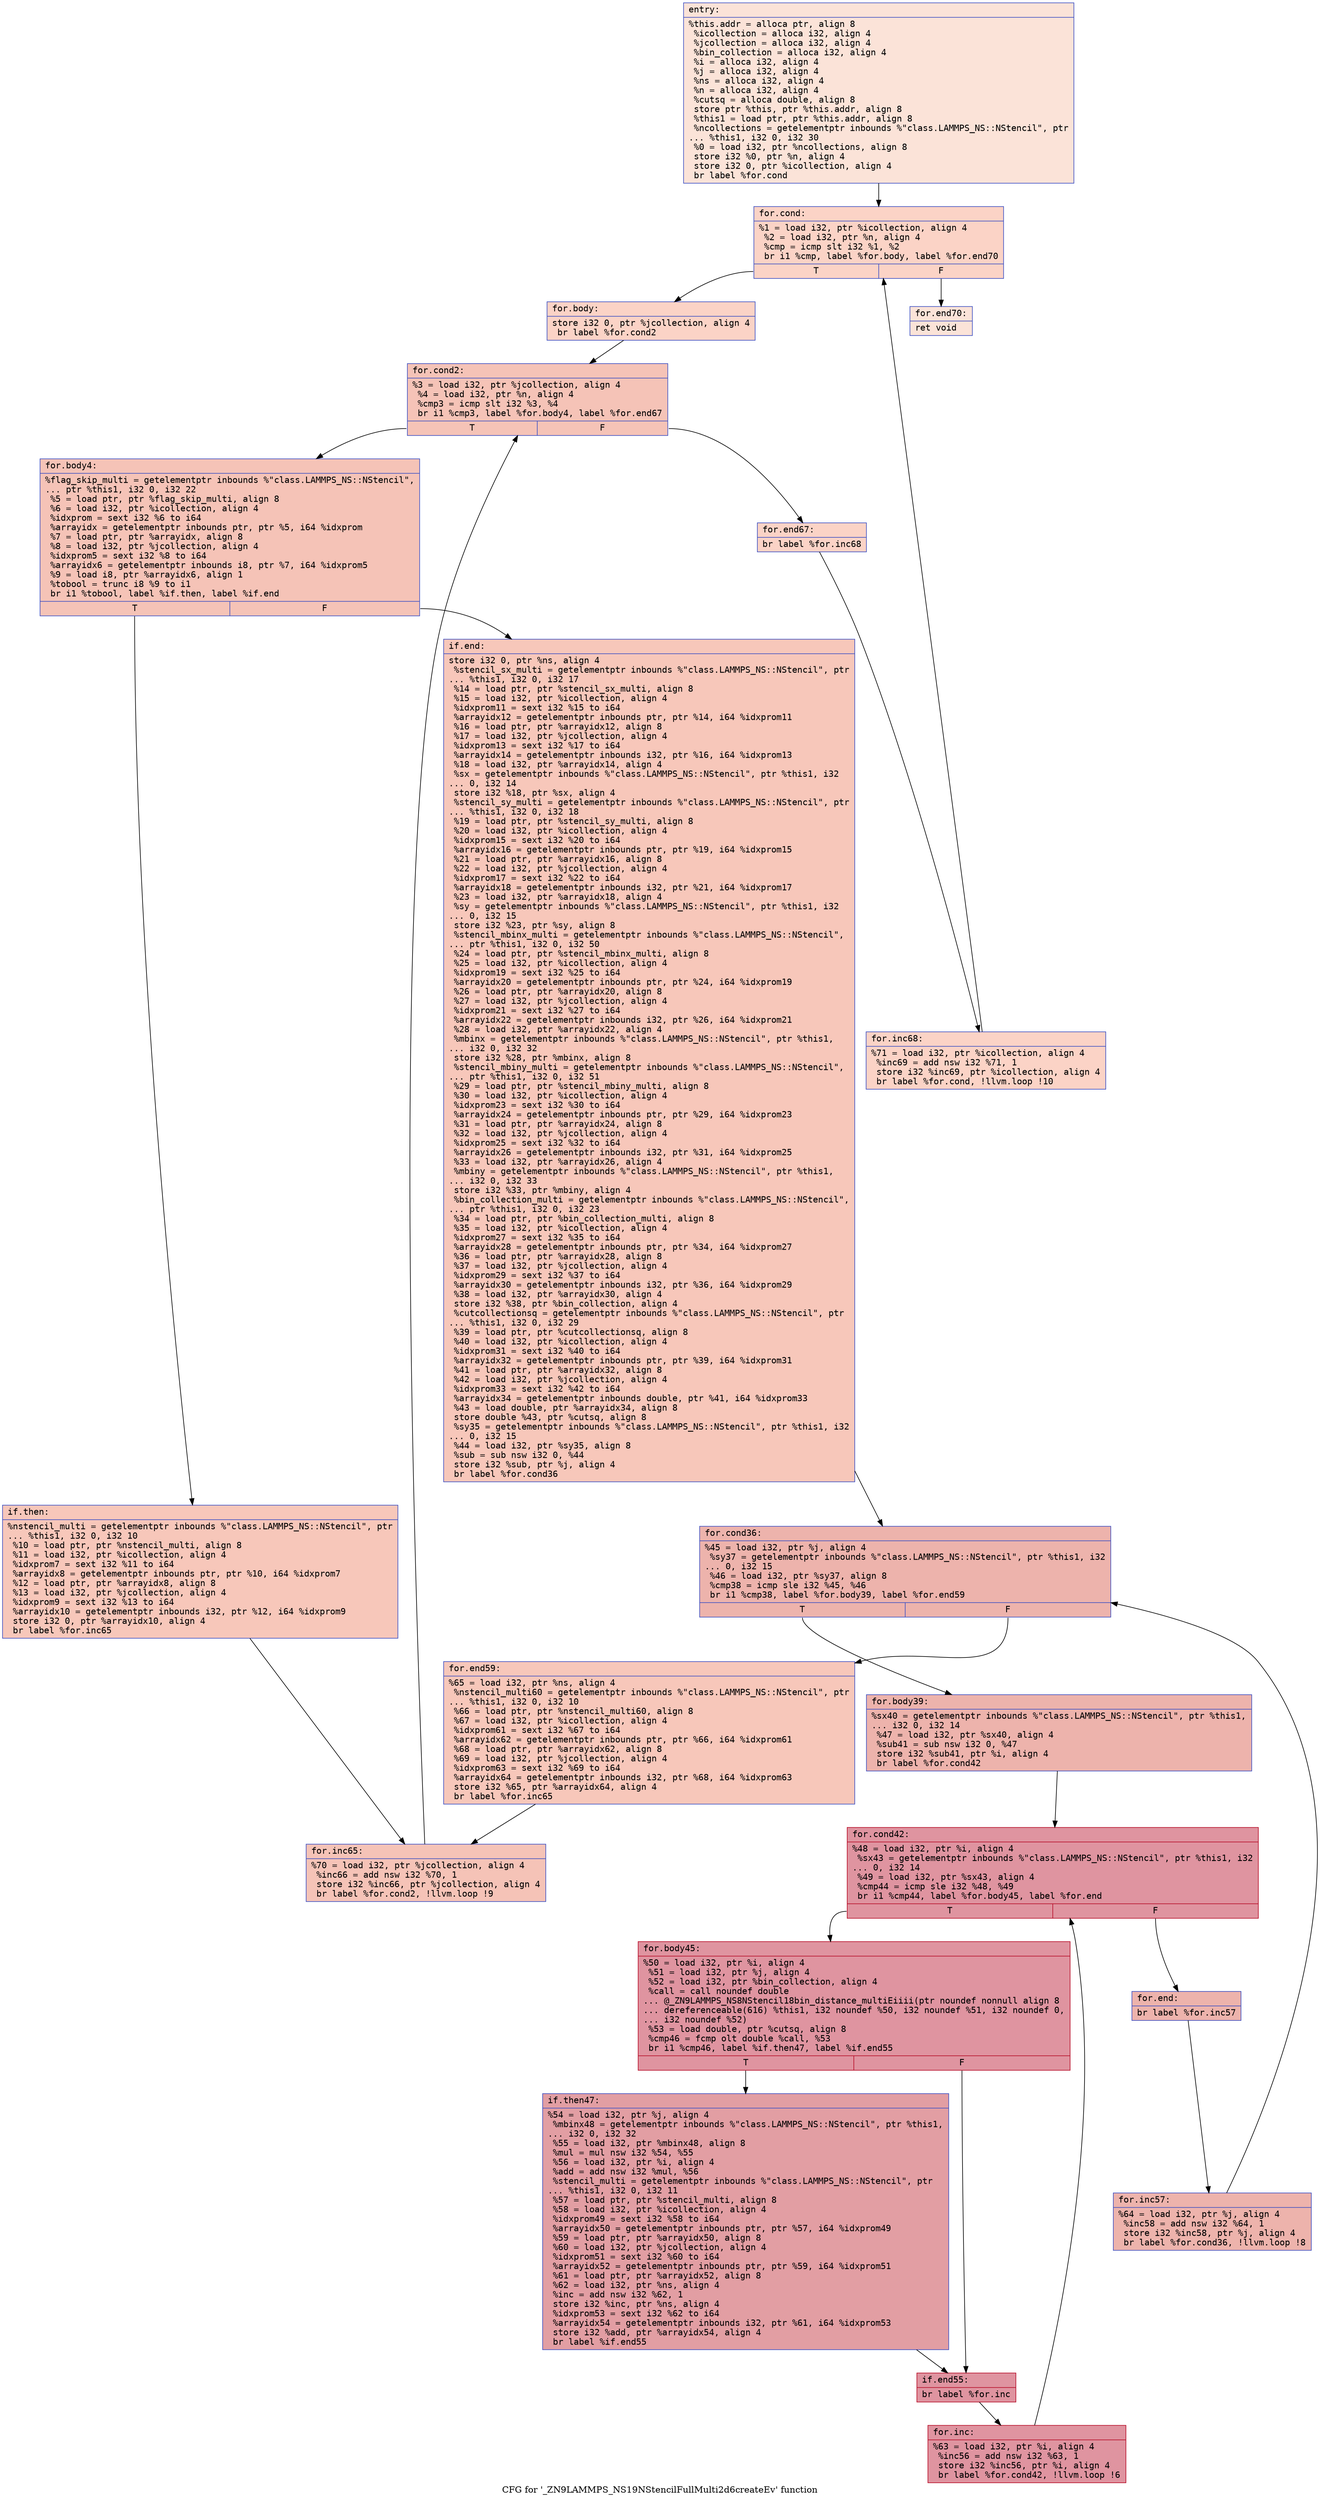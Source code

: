 digraph "CFG for '_ZN9LAMMPS_NS19NStencilFullMulti2d6createEv' function" {
	label="CFG for '_ZN9LAMMPS_NS19NStencilFullMulti2d6createEv' function";

	Node0x560bc119fcd0 [shape=record,color="#3d50c3ff", style=filled, fillcolor="#f6bfa670" fontname="Courier",label="{entry:\l|  %this.addr = alloca ptr, align 8\l  %icollection = alloca i32, align 4\l  %jcollection = alloca i32, align 4\l  %bin_collection = alloca i32, align 4\l  %i = alloca i32, align 4\l  %j = alloca i32, align 4\l  %ns = alloca i32, align 4\l  %n = alloca i32, align 4\l  %cutsq = alloca double, align 8\l  store ptr %this, ptr %this.addr, align 8\l  %this1 = load ptr, ptr %this.addr, align 8\l  %ncollections = getelementptr inbounds %\"class.LAMMPS_NS::NStencil\", ptr\l... %this1, i32 0, i32 30\l  %0 = load i32, ptr %ncollections, align 8\l  store i32 %0, ptr %n, align 4\l  store i32 0, ptr %icollection, align 4\l  br label %for.cond\l}"];
	Node0x560bc119fcd0 -> Node0x560bc11a07f0[tooltip="entry -> for.cond\nProbability 100.00%" ];
	Node0x560bc11a07f0 [shape=record,color="#3d50c3ff", style=filled, fillcolor="#f59c7d70" fontname="Courier",label="{for.cond:\l|  %1 = load i32, ptr %icollection, align 4\l  %2 = load i32, ptr %n, align 4\l  %cmp = icmp slt i32 %1, %2\l  br i1 %cmp, label %for.body, label %for.end70\l|{<s0>T|<s1>F}}"];
	Node0x560bc11a07f0:s0 -> Node0x560bc11a0a90[tooltip="for.cond -> for.body\nProbability 96.88%" ];
	Node0x560bc11a07f0:s1 -> Node0x560bc11a0b10[tooltip="for.cond -> for.end70\nProbability 3.12%" ];
	Node0x560bc11a0a90 [shape=record,color="#3d50c3ff", style=filled, fillcolor="#f59c7d70" fontname="Courier",label="{for.body:\l|  store i32 0, ptr %jcollection, align 4\l  br label %for.cond2\l}"];
	Node0x560bc11a0a90 -> Node0x560bc11a0ce0[tooltip="for.body -> for.cond2\nProbability 100.00%" ];
	Node0x560bc11a0ce0 [shape=record,color="#3d50c3ff", style=filled, fillcolor="#e8765c70" fontname="Courier",label="{for.cond2:\l|  %3 = load i32, ptr %jcollection, align 4\l  %4 = load i32, ptr %n, align 4\l  %cmp3 = icmp slt i32 %3, %4\l  br i1 %cmp3, label %for.body4, label %for.end67\l|{<s0>T|<s1>F}}"];
	Node0x560bc11a0ce0:s0 -> Node0x560bc11a0f80[tooltip="for.cond2 -> for.body4\nProbability 96.88%" ];
	Node0x560bc11a0ce0:s1 -> Node0x560bc11a1000[tooltip="for.cond2 -> for.end67\nProbability 3.12%" ];
	Node0x560bc11a0f80 [shape=record,color="#3d50c3ff", style=filled, fillcolor="#e8765c70" fontname="Courier",label="{for.body4:\l|  %flag_skip_multi = getelementptr inbounds %\"class.LAMMPS_NS::NStencil\",\l... ptr %this1, i32 0, i32 22\l  %5 = load ptr, ptr %flag_skip_multi, align 8\l  %6 = load i32, ptr %icollection, align 4\l  %idxprom = sext i32 %6 to i64\l  %arrayidx = getelementptr inbounds ptr, ptr %5, i64 %idxprom\l  %7 = load ptr, ptr %arrayidx, align 8\l  %8 = load i32, ptr %jcollection, align 4\l  %idxprom5 = sext i32 %8 to i64\l  %arrayidx6 = getelementptr inbounds i8, ptr %7, i64 %idxprom5\l  %9 = load i8, ptr %arrayidx6, align 1\l  %tobool = trunc i8 %9 to i1\l  br i1 %tobool, label %if.then, label %if.end\l|{<s0>T|<s1>F}}"];
	Node0x560bc11a0f80:s0 -> Node0x560bc11a1b20[tooltip="for.body4 -> if.then\nProbability 50.00%" ];
	Node0x560bc11a0f80:s1 -> Node0x560bc11a1b90[tooltip="for.body4 -> if.end\nProbability 50.00%" ];
	Node0x560bc11a1b20 [shape=record,color="#3d50c3ff", style=filled, fillcolor="#ec7f6370" fontname="Courier",label="{if.then:\l|  %nstencil_multi = getelementptr inbounds %\"class.LAMMPS_NS::NStencil\", ptr\l... %this1, i32 0, i32 10\l  %10 = load ptr, ptr %nstencil_multi, align 8\l  %11 = load i32, ptr %icollection, align 4\l  %idxprom7 = sext i32 %11 to i64\l  %arrayidx8 = getelementptr inbounds ptr, ptr %10, i64 %idxprom7\l  %12 = load ptr, ptr %arrayidx8, align 8\l  %13 = load i32, ptr %jcollection, align 4\l  %idxprom9 = sext i32 %13 to i64\l  %arrayidx10 = getelementptr inbounds i32, ptr %12, i64 %idxprom9\l  store i32 0, ptr %arrayidx10, align 4\l  br label %for.inc65\l}"];
	Node0x560bc11a1b20 -> Node0x560bc11a2350[tooltip="if.then -> for.inc65\nProbability 100.00%" ];
	Node0x560bc11a1b90 [shape=record,color="#3d50c3ff", style=filled, fillcolor="#ec7f6370" fontname="Courier",label="{if.end:\l|  store i32 0, ptr %ns, align 4\l  %stencil_sx_multi = getelementptr inbounds %\"class.LAMMPS_NS::NStencil\", ptr\l... %this1, i32 0, i32 17\l  %14 = load ptr, ptr %stencil_sx_multi, align 8\l  %15 = load i32, ptr %icollection, align 4\l  %idxprom11 = sext i32 %15 to i64\l  %arrayidx12 = getelementptr inbounds ptr, ptr %14, i64 %idxprom11\l  %16 = load ptr, ptr %arrayidx12, align 8\l  %17 = load i32, ptr %jcollection, align 4\l  %idxprom13 = sext i32 %17 to i64\l  %arrayidx14 = getelementptr inbounds i32, ptr %16, i64 %idxprom13\l  %18 = load i32, ptr %arrayidx14, align 4\l  %sx = getelementptr inbounds %\"class.LAMMPS_NS::NStencil\", ptr %this1, i32\l... 0, i32 14\l  store i32 %18, ptr %sx, align 4\l  %stencil_sy_multi = getelementptr inbounds %\"class.LAMMPS_NS::NStencil\", ptr\l... %this1, i32 0, i32 18\l  %19 = load ptr, ptr %stencil_sy_multi, align 8\l  %20 = load i32, ptr %icollection, align 4\l  %idxprom15 = sext i32 %20 to i64\l  %arrayidx16 = getelementptr inbounds ptr, ptr %19, i64 %idxprom15\l  %21 = load ptr, ptr %arrayidx16, align 8\l  %22 = load i32, ptr %jcollection, align 4\l  %idxprom17 = sext i32 %22 to i64\l  %arrayidx18 = getelementptr inbounds i32, ptr %21, i64 %idxprom17\l  %23 = load i32, ptr %arrayidx18, align 4\l  %sy = getelementptr inbounds %\"class.LAMMPS_NS::NStencil\", ptr %this1, i32\l... 0, i32 15\l  store i32 %23, ptr %sy, align 8\l  %stencil_mbinx_multi = getelementptr inbounds %\"class.LAMMPS_NS::NStencil\",\l... ptr %this1, i32 0, i32 50\l  %24 = load ptr, ptr %stencil_mbinx_multi, align 8\l  %25 = load i32, ptr %icollection, align 4\l  %idxprom19 = sext i32 %25 to i64\l  %arrayidx20 = getelementptr inbounds ptr, ptr %24, i64 %idxprom19\l  %26 = load ptr, ptr %arrayidx20, align 8\l  %27 = load i32, ptr %jcollection, align 4\l  %idxprom21 = sext i32 %27 to i64\l  %arrayidx22 = getelementptr inbounds i32, ptr %26, i64 %idxprom21\l  %28 = load i32, ptr %arrayidx22, align 4\l  %mbinx = getelementptr inbounds %\"class.LAMMPS_NS::NStencil\", ptr %this1,\l... i32 0, i32 32\l  store i32 %28, ptr %mbinx, align 8\l  %stencil_mbiny_multi = getelementptr inbounds %\"class.LAMMPS_NS::NStencil\",\l... ptr %this1, i32 0, i32 51\l  %29 = load ptr, ptr %stencil_mbiny_multi, align 8\l  %30 = load i32, ptr %icollection, align 4\l  %idxprom23 = sext i32 %30 to i64\l  %arrayidx24 = getelementptr inbounds ptr, ptr %29, i64 %idxprom23\l  %31 = load ptr, ptr %arrayidx24, align 8\l  %32 = load i32, ptr %jcollection, align 4\l  %idxprom25 = sext i32 %32 to i64\l  %arrayidx26 = getelementptr inbounds i32, ptr %31, i64 %idxprom25\l  %33 = load i32, ptr %arrayidx26, align 4\l  %mbiny = getelementptr inbounds %\"class.LAMMPS_NS::NStencil\", ptr %this1,\l... i32 0, i32 33\l  store i32 %33, ptr %mbiny, align 4\l  %bin_collection_multi = getelementptr inbounds %\"class.LAMMPS_NS::NStencil\",\l... ptr %this1, i32 0, i32 23\l  %34 = load ptr, ptr %bin_collection_multi, align 8\l  %35 = load i32, ptr %icollection, align 4\l  %idxprom27 = sext i32 %35 to i64\l  %arrayidx28 = getelementptr inbounds ptr, ptr %34, i64 %idxprom27\l  %36 = load ptr, ptr %arrayidx28, align 8\l  %37 = load i32, ptr %jcollection, align 4\l  %idxprom29 = sext i32 %37 to i64\l  %arrayidx30 = getelementptr inbounds i32, ptr %36, i64 %idxprom29\l  %38 = load i32, ptr %arrayidx30, align 4\l  store i32 %38, ptr %bin_collection, align 4\l  %cutcollectionsq = getelementptr inbounds %\"class.LAMMPS_NS::NStencil\", ptr\l... %this1, i32 0, i32 29\l  %39 = load ptr, ptr %cutcollectionsq, align 8\l  %40 = load i32, ptr %icollection, align 4\l  %idxprom31 = sext i32 %40 to i64\l  %arrayidx32 = getelementptr inbounds ptr, ptr %39, i64 %idxprom31\l  %41 = load ptr, ptr %arrayidx32, align 8\l  %42 = load i32, ptr %jcollection, align 4\l  %idxprom33 = sext i32 %42 to i64\l  %arrayidx34 = getelementptr inbounds double, ptr %41, i64 %idxprom33\l  %43 = load double, ptr %arrayidx34, align 8\l  store double %43, ptr %cutsq, align 8\l  %sy35 = getelementptr inbounds %\"class.LAMMPS_NS::NStencil\", ptr %this1, i32\l... 0, i32 15\l  %44 = load i32, ptr %sy35, align 8\l  %sub = sub nsw i32 0, %44\l  store i32 %sub, ptr %j, align 4\l  br label %for.cond36\l}"];
	Node0x560bc11a1b90 -> Node0x560bc11a64c0[tooltip="if.end -> for.cond36\nProbability 100.00%" ];
	Node0x560bc11a64c0 [shape=record,color="#3d50c3ff", style=filled, fillcolor="#d6524470" fontname="Courier",label="{for.cond36:\l|  %45 = load i32, ptr %j, align 4\l  %sy37 = getelementptr inbounds %\"class.LAMMPS_NS::NStencil\", ptr %this1, i32\l... 0, i32 15\l  %46 = load i32, ptr %sy37, align 8\l  %cmp38 = icmp sle i32 %45, %46\l  br i1 %cmp38, label %for.body39, label %for.end59\l|{<s0>T|<s1>F}}"];
	Node0x560bc11a64c0:s0 -> Node0x560bc11a6840[tooltip="for.cond36 -> for.body39\nProbability 96.88%" ];
	Node0x560bc11a64c0:s1 -> Node0x560bc11a6890[tooltip="for.cond36 -> for.end59\nProbability 3.12%" ];
	Node0x560bc11a6840 [shape=record,color="#3d50c3ff", style=filled, fillcolor="#d6524470" fontname="Courier",label="{for.body39:\l|  %sx40 = getelementptr inbounds %\"class.LAMMPS_NS::NStencil\", ptr %this1,\l... i32 0, i32 14\l  %47 = load i32, ptr %sx40, align 4\l  %sub41 = sub nsw i32 0, %47\l  store i32 %sub41, ptr %i, align 4\l  br label %for.cond42\l}"];
	Node0x560bc11a6840 -> Node0x560bc11a74e0[tooltip="for.body39 -> for.cond42\nProbability 100.00%" ];
	Node0x560bc11a74e0 [shape=record,color="#b70d28ff", style=filled, fillcolor="#b70d2870" fontname="Courier",label="{for.cond42:\l|  %48 = load i32, ptr %i, align 4\l  %sx43 = getelementptr inbounds %\"class.LAMMPS_NS::NStencil\", ptr %this1, i32\l... 0, i32 14\l  %49 = load i32, ptr %sx43, align 4\l  %cmp44 = icmp sle i32 %48, %49\l  br i1 %cmp44, label %for.body45, label %for.end\l|{<s0>T|<s1>F}}"];
	Node0x560bc11a74e0:s0 -> Node0x560bc11a7860[tooltip="for.cond42 -> for.body45\nProbability 96.88%" ];
	Node0x560bc11a74e0:s1 -> Node0x560bc11a78e0[tooltip="for.cond42 -> for.end\nProbability 3.12%" ];
	Node0x560bc11a7860 [shape=record,color="#b70d28ff", style=filled, fillcolor="#b70d2870" fontname="Courier",label="{for.body45:\l|  %50 = load i32, ptr %i, align 4\l  %51 = load i32, ptr %j, align 4\l  %52 = load i32, ptr %bin_collection, align 4\l  %call = call noundef double\l... @_ZN9LAMMPS_NS8NStencil18bin_distance_multiEiiii(ptr noundef nonnull align 8\l... dereferenceable(616) %this1, i32 noundef %50, i32 noundef %51, i32 noundef 0,\l... i32 noundef %52)\l  %53 = load double, ptr %cutsq, align 8\l  %cmp46 = fcmp olt double %call, %53\l  br i1 %cmp46, label %if.then47, label %if.end55\l|{<s0>T|<s1>F}}"];
	Node0x560bc11a7860:s0 -> Node0x560bc11a7e30[tooltip="for.body45 -> if.then47\nProbability 50.00%" ];
	Node0x560bc11a7860:s1 -> Node0x560bc11a7ee0[tooltip="for.body45 -> if.end55\nProbability 50.00%" ];
	Node0x560bc11a7e30 [shape=record,color="#3d50c3ff", style=filled, fillcolor="#be242e70" fontname="Courier",label="{if.then47:\l|  %54 = load i32, ptr %j, align 4\l  %mbinx48 = getelementptr inbounds %\"class.LAMMPS_NS::NStencil\", ptr %this1,\l... i32 0, i32 32\l  %55 = load i32, ptr %mbinx48, align 8\l  %mul = mul nsw i32 %54, %55\l  %56 = load i32, ptr %i, align 4\l  %add = add nsw i32 %mul, %56\l  %stencil_multi = getelementptr inbounds %\"class.LAMMPS_NS::NStencil\", ptr\l... %this1, i32 0, i32 11\l  %57 = load ptr, ptr %stencil_multi, align 8\l  %58 = load i32, ptr %icollection, align 4\l  %idxprom49 = sext i32 %58 to i64\l  %arrayidx50 = getelementptr inbounds ptr, ptr %57, i64 %idxprom49\l  %59 = load ptr, ptr %arrayidx50, align 8\l  %60 = load i32, ptr %jcollection, align 4\l  %idxprom51 = sext i32 %60 to i64\l  %arrayidx52 = getelementptr inbounds ptr, ptr %59, i64 %idxprom51\l  %61 = load ptr, ptr %arrayidx52, align 8\l  %62 = load i32, ptr %ns, align 4\l  %inc = add nsw i32 %62, 1\l  store i32 %inc, ptr %ns, align 4\l  %idxprom53 = sext i32 %62 to i64\l  %arrayidx54 = getelementptr inbounds i32, ptr %61, i64 %idxprom53\l  store i32 %add, ptr %arrayidx54, align 4\l  br label %if.end55\l}"];
	Node0x560bc11a7e30 -> Node0x560bc11a7ee0[tooltip="if.then47 -> if.end55\nProbability 100.00%" ];
	Node0x560bc11a7ee0 [shape=record,color="#b70d28ff", style=filled, fillcolor="#b70d2870" fontname="Courier",label="{if.end55:\l|  br label %for.inc\l}"];
	Node0x560bc11a7ee0 -> Node0x560bc11a4460[tooltip="if.end55 -> for.inc\nProbability 100.00%" ];
	Node0x560bc11a4460 [shape=record,color="#b70d28ff", style=filled, fillcolor="#b70d2870" fontname="Courier",label="{for.inc:\l|  %63 = load i32, ptr %i, align 4\l  %inc56 = add nsw i32 %63, 1\l  store i32 %inc56, ptr %i, align 4\l  br label %for.cond42, !llvm.loop !6\l}"];
	Node0x560bc11a4460 -> Node0x560bc11a74e0[tooltip="for.inc -> for.cond42\nProbability 100.00%" ];
	Node0x560bc11a78e0 [shape=record,color="#3d50c3ff", style=filled, fillcolor="#d6524470" fontname="Courier",label="{for.end:\l|  br label %for.inc57\l}"];
	Node0x560bc11a78e0 -> Node0x560bc11a9940[tooltip="for.end -> for.inc57\nProbability 100.00%" ];
	Node0x560bc11a9940 [shape=record,color="#3d50c3ff", style=filled, fillcolor="#d6524470" fontname="Courier",label="{for.inc57:\l|  %64 = load i32, ptr %j, align 4\l  %inc58 = add nsw i32 %64, 1\l  store i32 %inc58, ptr %j, align 4\l  br label %for.cond36, !llvm.loop !8\l}"];
	Node0x560bc11a9940 -> Node0x560bc11a64c0[tooltip="for.inc57 -> for.cond36\nProbability 100.00%" ];
	Node0x560bc11a6890 [shape=record,color="#3d50c3ff", style=filled, fillcolor="#ec7f6370" fontname="Courier",label="{for.end59:\l|  %65 = load i32, ptr %ns, align 4\l  %nstencil_multi60 = getelementptr inbounds %\"class.LAMMPS_NS::NStencil\", ptr\l... %this1, i32 0, i32 10\l  %66 = load ptr, ptr %nstencil_multi60, align 8\l  %67 = load i32, ptr %icollection, align 4\l  %idxprom61 = sext i32 %67 to i64\l  %arrayidx62 = getelementptr inbounds ptr, ptr %66, i64 %idxprom61\l  %68 = load ptr, ptr %arrayidx62, align 8\l  %69 = load i32, ptr %jcollection, align 4\l  %idxprom63 = sext i32 %69 to i64\l  %arrayidx64 = getelementptr inbounds i32, ptr %68, i64 %idxprom63\l  store i32 %65, ptr %arrayidx64, align 4\l  br label %for.inc65\l}"];
	Node0x560bc11a6890 -> Node0x560bc11a2350[tooltip="for.end59 -> for.inc65\nProbability 100.00%" ];
	Node0x560bc11a2350 [shape=record,color="#3d50c3ff", style=filled, fillcolor="#e8765c70" fontname="Courier",label="{for.inc65:\l|  %70 = load i32, ptr %jcollection, align 4\l  %inc66 = add nsw i32 %70, 1\l  store i32 %inc66, ptr %jcollection, align 4\l  br label %for.cond2, !llvm.loop !9\l}"];
	Node0x560bc11a2350 -> Node0x560bc11a0ce0[tooltip="for.inc65 -> for.cond2\nProbability 100.00%" ];
	Node0x560bc11a1000 [shape=record,color="#3d50c3ff", style=filled, fillcolor="#f59c7d70" fontname="Courier",label="{for.end67:\l|  br label %for.inc68\l}"];
	Node0x560bc11a1000 -> Node0x560bc11aa8e0[tooltip="for.end67 -> for.inc68\nProbability 100.00%" ];
	Node0x560bc11aa8e0 [shape=record,color="#3d50c3ff", style=filled, fillcolor="#f59c7d70" fontname="Courier",label="{for.inc68:\l|  %71 = load i32, ptr %icollection, align 4\l  %inc69 = add nsw i32 %71, 1\l  store i32 %inc69, ptr %icollection, align 4\l  br label %for.cond, !llvm.loop !10\l}"];
	Node0x560bc11aa8e0 -> Node0x560bc11a07f0[tooltip="for.inc68 -> for.cond\nProbability 100.00%" ];
	Node0x560bc11a0b10 [shape=record,color="#3d50c3ff", style=filled, fillcolor="#f6bfa670" fontname="Courier",label="{for.end70:\l|  ret void\l}"];
}
